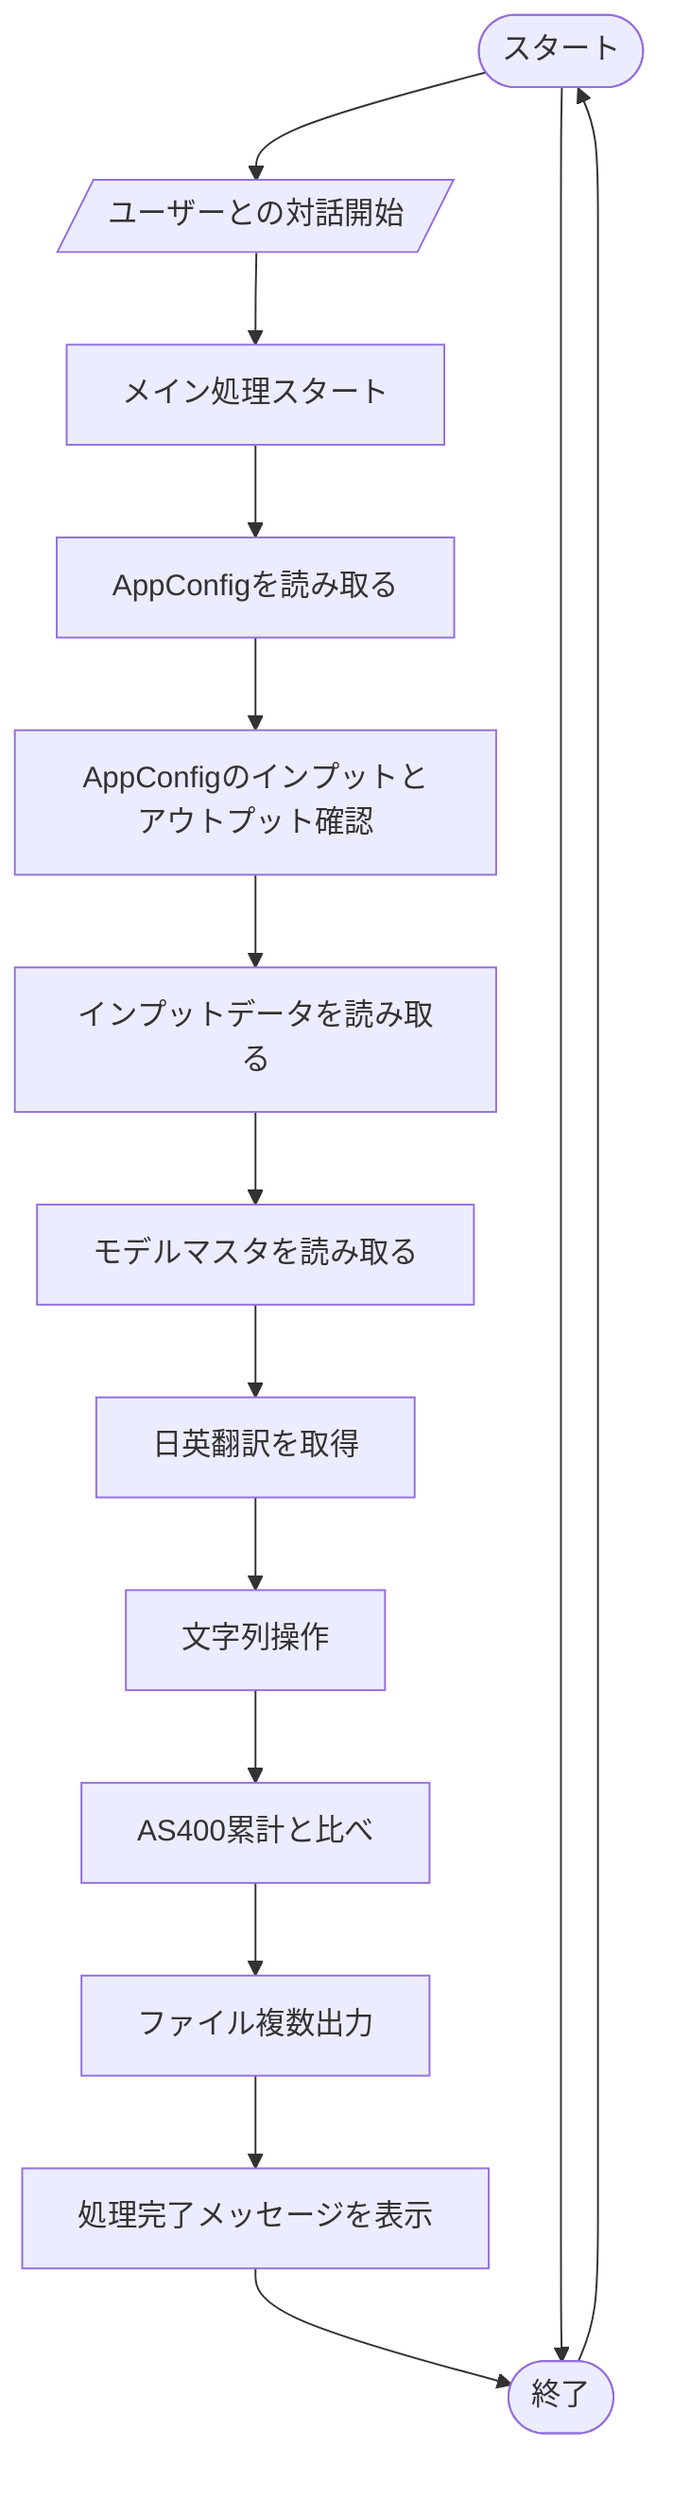 flowchart TB
    start(["スタート"])
    UserInteraction[/"ユーザーとの対話開始"/]
    StartMainProcess["メイン処理スタート"]
    LoadAppConfig["AppConfigを読み取る"]
    CheckInputs/OutputsFromConfig["AppConfigのインプットとアウトプット確認"]
    LoadInputFiles["インプットデータを読み取る"]
    LoadMasterFile["モデルマスタを読み取る"]
    GetTranslations["日英翻訳を取得"]
    Check/ChangeStrings["文字列操作"]
    CompareWithPrevious["AS400累計と比べ"]
    OutputFiles["ファイル複数出力"]
    OutputFinalMessage["処理完了メッセージを表示"]
    End(["終了"])

    start
    --> UserInteraction
    --> StartMainProcess
    --> LoadAppConfig
    --> CheckInputs/OutputsFromConfig
    --> LoadInputFiles
    --> LoadMasterFile
    --> GetTranslations
    --> Check/ChangeStrings
    --> CompareWithPrevious
    --> OutputFiles
    --> OutputFinalMessage
    --> End
    --> start
    --> End